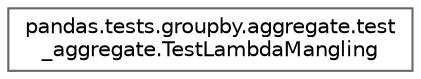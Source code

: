 digraph "Graphical Class Hierarchy"
{
 // LATEX_PDF_SIZE
  bgcolor="transparent";
  edge [fontname=Helvetica,fontsize=10,labelfontname=Helvetica,labelfontsize=10];
  node [fontname=Helvetica,fontsize=10,shape=box,height=0.2,width=0.4];
  rankdir="LR";
  Node0 [id="Node000000",label="pandas.tests.groupby.aggregate.test\l_aggregate.TestLambdaMangling",height=0.2,width=0.4,color="grey40", fillcolor="white", style="filled",URL="$da/d72/classpandas_1_1tests_1_1groupby_1_1aggregate_1_1test__aggregate_1_1TestLambdaMangling.html",tooltip=" "];
}
